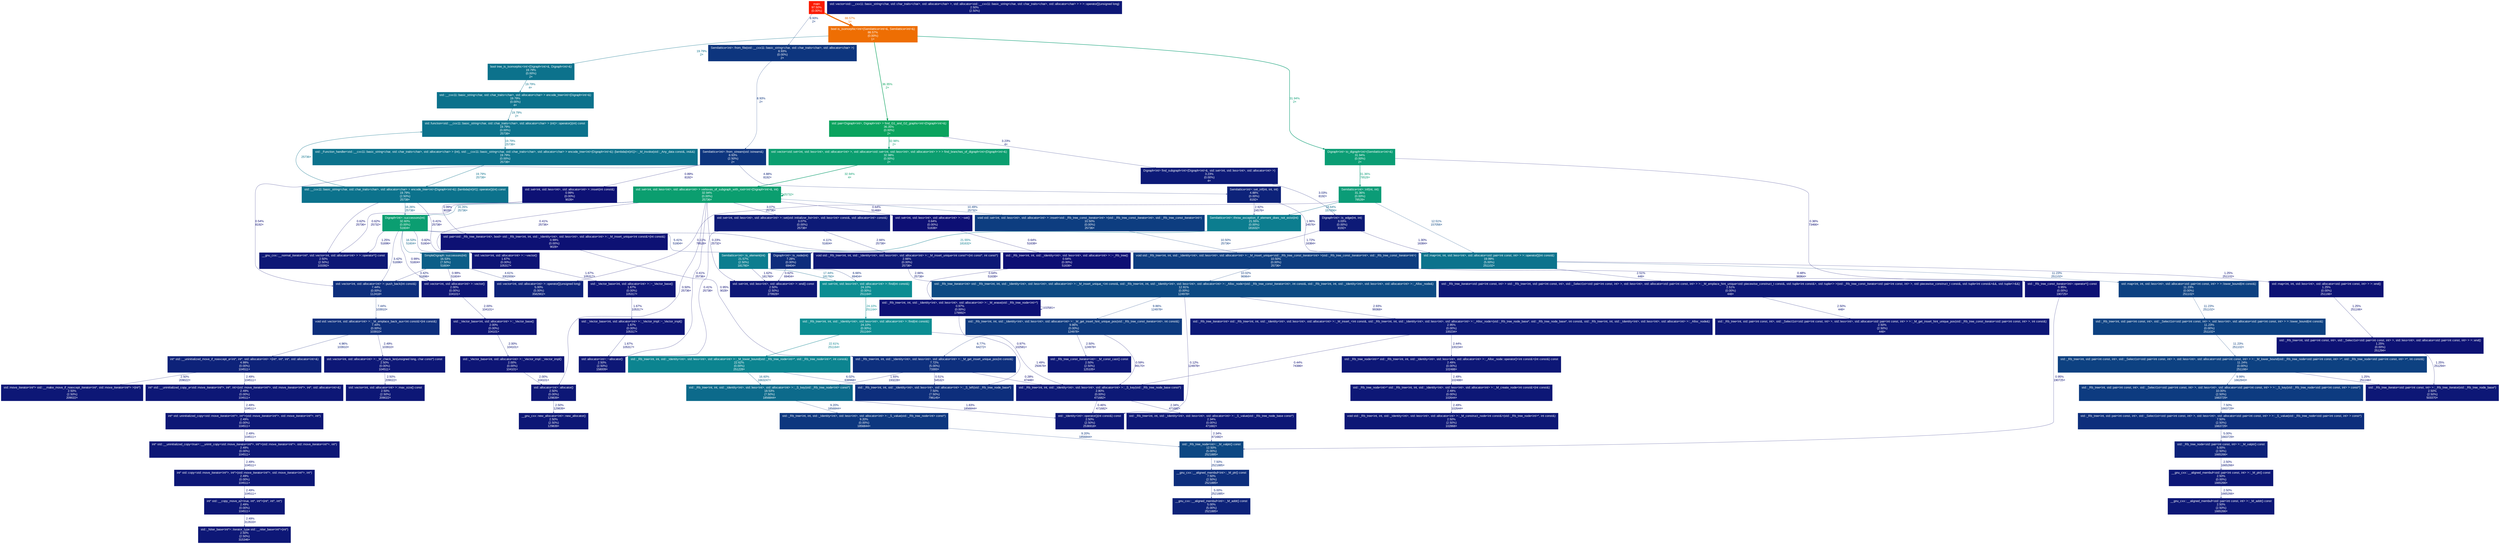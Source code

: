 digraph {
	graph [fontname=Arial, nodesep=0.125, ranksep=0.25];
	node [fontcolor=white, fontname=Arial, height=0, shape=box, style=filled, width=0];
	edge [fontname=Arial];
	1 [color="#fb1a01", fontcolor="#ffffff", fontsize="10.00", label="main\n97.50%\n(0.00%)"];
	1 -> 2 [arrowsize="0.94", color="#ee6e03", fontcolor="#ee6e03", fontsize="10.00", label="88.57%\n1×", labeldistance="3.54", penwidth="3.54"];
	1 -> 32 [arrowsize="0.35", color="#0d357e", fontcolor="#0d357e", fontsize="10.00", label="8.93%\n2×", labeldistance="0.50", penwidth="0.50"];
	2 [color="#ee6e03", fontcolor="#ffffff", fontsize="10.00", label="bool is_isomorphic<int>(Semilattice<int>&, Semilattice<int>&)\n88.57%\n(0.00%)\n1×"];
	2 -> 3 [arrowsize="0.60", color="#0ba35e", fontcolor="#0ba35e", fontsize="10.00", label="36.35%\n2×", labeldistance="1.45", penwidth="1.45"];
	2 -> 7 [arrowsize="0.57", color="#0b9d74", fontcolor="#0b9d74", fontsize="10.00", label="31.94%\n2×", labeldistance="1.28", penwidth="1.28"];
	2 -> 15 [arrowsize="0.44", color="#0c728c", fontcolor="#0c728c", fontsize="10.00", label="19.79%\n2×", labeldistance="0.79", penwidth="0.79"];
	3 [color="#0ba35e", fontcolor="#ffffff", fontsize="10.00", label="std::pair<Digraph<int>, Digraph<int> > find_G1_and_G2_graphs<int>(Digraph<int>&)\n36.35%\n(0.00%)\n2×"];
	3 -> 4 [arrowsize="0.57", color="#0b9e6f", fontcolor="#0b9e6f", fontsize="10.00", label="32.98%\n2×", labeldistance="1.32", penwidth="1.32"];
	3 -> 46 [arrowsize="0.35", color="#0d1a77", fontcolor="#0d1a77", fontsize="10.00", label="3.23%\n4×", labeldistance="0.50", penwidth="0.50"];
	4 [color="#0b9e6f", fontcolor="#ffffff", fontsize="10.00", label="std::vector<std::set<int, std::less<int>, std::allocator<int> >, std::allocator<std::set<int, std::less<int>, std::allocator<int> > > > find_branches_of_digraph<int>(Digraph<int>&)\n32.98%\n(0.00%)\n2×"];
	4 -> 5 [arrowsize="0.57", color="#0b9e6f", fontcolor="#0b9e6f", fontsize="10.00", label="32.94%\n4×", labeldistance="1.32", penwidth="1.32"];
	5 [color="#0b9e6f", fontcolor="#ffffff", fontsize="10.00", label="std::set<int, std::less<int>, std::allocator<int> > vertexes_of_subgraph_with_root<int>(Digraph<int>&, int)\n32.94%\n(0.00%)\n25736×"];
	5 -> 5 [arrowsize="0.57", color="#0b9e6f", fontcolor="#0b9e6f", fontsize="10.00", label="25732×", labeldistance="1.32", penwidth="1.32"];
	5 -> 6 [arrowsize="0.40", color="#0c5d88", fontcolor="#0c5d88", fontsize="10.00", label="16.26%\n25736×", labeldistance="0.65", penwidth="0.65"];
	5 -> 23 [arrowsize="0.35", color="#0d3d80", fontcolor="#0d3d80", fontsize="10.00", label="10.49%\n25732×", labeldistance="0.50", penwidth="0.50"];
	5 -> 45 [arrowsize="0.35", color="#0d1a77", fontcolor="#0d1a77", fontsize="10.00", label="3.07%\n25736×", labeldistance="0.50", penwidth="0.50"];
	5 -> 55 [arrowsize="0.35", color="#0d0e73", fontcolor="#0d0e73", fontsize="10.00", label="0.41%\n25736×", labeldistance="0.50", penwidth="0.50"];
	5 -> 57 [arrowsize="0.35", color="#0d0f74", fontcolor="#0d0f74", fontsize="10.00", label="0.62%\n25732×", labeldistance="0.50", penwidth="0.50"];
	5 -> 60 [arrowsize="0.35", color="#0d0e73", fontcolor="#0d0e73", fontsize="10.00", label="0.23%\n25732×", labeldistance="0.50", penwidth="0.50"];
	5 -> 64 [arrowsize="0.35", color="#0d0f73", fontcolor="#0d0f73", fontsize="10.00", label="0.50%\n25736×", labeldistance="0.50", penwidth="0.50"];
	5 -> 79 [arrowsize="0.35", color="#0d0e73", fontcolor="#0d0e73", fontsize="10.00", label="0.41%\n25736×", labeldistance="0.50", penwidth="0.50"];
	5 -> 89 [arrowsize="0.35", color="#0d0f74", fontcolor="#0d0f74", fontsize="10.00", label="0.64%\n51468×", labeldistance="0.50", penwidth="0.50"];
	6 [color="#0b9e71", fontcolor="#ffffff", fontsize="10.00", label="Digraph<int>::successors(int)\n32.60%\n(0.00%)\n51604×"];
	6 -> 19 [arrowsize="0.35", color="#0d1e78", fontcolor="#0d1e78", fontsize="10.00", label="4.11%\n51604×", labeldistance="0.50", penwidth="0.50"];
	6 -> 20 [arrowsize="0.41", color="#0c5e88", fontcolor="#0c5e88", fontsize="10.00", label="16.53%\n51604×", labeldistance="0.66", penwidth="0.66"];
	6 -> 37 [arrowsize="0.35", color="#0d1b77", fontcolor="#0d1b77", fontsize="10.00", label="3.42%\n51696×", labeldistance="0.50", penwidth="0.50"];
	6 -> 39 [arrowsize="0.35", color="#0d247a", fontcolor="#0d247a", fontsize="10.00", label="5.41%\n51604×", labeldistance="0.50", penwidth="0.50"];
	6 -> 57 [arrowsize="0.35", color="#0d1274", fontcolor="#0d1274", fontsize="10.00", label="1.25%\n51696×", labeldistance="0.50", penwidth="0.50"];
	6 -> 76 [arrowsize="0.35", color="#0d1174", fontcolor="#0d1174", fontsize="10.00", label="0.99%\n51604×", labeldistance="0.50", penwidth="0.50"];
	6 -> 79 [arrowsize="0.35", color="#0d1074", fontcolor="#0d1074", fontsize="10.00", label="0.82%\n51604×", labeldistance="0.50", penwidth="0.50"];
	7 [color="#0b9d74", fontcolor="#ffffff", fontsize="10.00", label="Digraph<int> to_digraph<int>(Semilattice<int>&)\n31.94%\n(0.00%)\n2×"];
	7 -> 8 [arrowsize="0.56", color="#0b9c77", fontcolor="#0b9c77", fontsize="10.00", label="31.36%\n78528×", labeldistance="1.25", penwidth="1.25"];
	7 -> 88 [arrowsize="0.35", color="#0d0e73", fontcolor="#0d0e73", fontsize="10.00", label="0.36%\n73466×", labeldistance="0.50", penwidth="0.50"];
	8 [color="#0b9c77", fontcolor="#ffffff", fontsize="10.00", label="Semilattice<int>::inf(int, int)\n31.36%\n(0.00%)\n78528×"];
	8 -> 13 [arrowsize="0.43", color="#0c6b8b", fontcolor="#0c6b8b", fontsize="10.00", label="18.64%\n157056×", labeldistance="0.75", penwidth="0.75"];
	8 -> 19 [arrowsize="0.35", color="#0d4883", fontcolor="#0d4883", fontsize="10.00", label="12.51%\n157056×", labeldistance="0.50", penwidth="0.50"];
	8 -> 44 [arrowsize="0.35", color="#0d0d73", fontcolor="#0d0d73", fontsize="10.00", label="0.11%\n78528×", labeldistance="0.50", penwidth="0.50"];
	9 [color="#0c8d92", fontcolor="#ffffff", fontsize="10.00", label="std::set<int, std::less<int>, std::allocator<int> >::find(int const&)\n24.10%\n(0.00%)\n251164×"];
	9 -> 10 [arrowsize="0.49", color="#0c8d92", fontcolor="#0c8d92", fontsize="10.00", label="24.10%\n251164×", labeldistance="0.96", penwidth="0.96"];
	10 [color="#0c8d92", fontcolor="#ffffff", fontsize="10.00", label="std::_Rb_tree<int, int, std::_Identity<int>, std::less<int>, std::allocator<int> >::find(int const&)\n24.10%\n(0.00%)\n251164×"];
	10 -> 11 [arrowsize="0.48", color="#0c8490", fontcolor="#0c8490", fontsize="10.00", label="22.61%\n251164×", labeldistance="0.90", penwidth="0.90"];
	10 -> 49 [arrowsize="0.35", color="#0d1375", fontcolor="#0d1375", fontsize="10.00", label="1.49%\n250678×", labeldistance="0.50", penwidth="0.50"];
	11 [color="#0c8490", fontcolor="#ffffff", fontsize="10.00", label="std::_Rb_tree<int, int, std::_Identity<int>, std::less<int>, std::allocator<int> >::_M_lower_bound(std::_Rb_tree_node<int>*, std::_Rb_tree_node<int>*, int const&)\n22.62%\n(0.00%)\n251228×"];
	11 -> 18 [arrowsize="0.41", color="#0c5f88", fontcolor="#0c5f88", fontsize="10.00", label="16.60%\n1663247×", labeldistance="0.66", penwidth="0.66"];
	11 -> 35 [arrowsize="0.35", color="#0d277a", fontcolor="#0d277a", fontsize="10.00", label="6.02%\n638968×", labeldistance="0.50", penwidth="0.50"];
	12 [color="#0c7d8f", fontcolor="#ffffff", fontsize="10.00", label="Semilattice<int>::is_element(int)\n21.57%\n(2.50%)\n181760×"];
	12 -> 9 [arrowsize="0.42", color="#0c6489", fontcolor="#0c6489", fontsize="10.00", label="17.44%\n181760×", labeldistance="0.70", penwidth="0.70"];
	12 -> 60 [arrowsize="0.35", color="#0d1475", fontcolor="#0d1475", fontsize="10.00", label="1.62%\n181760×", labeldistance="0.50", penwidth="0.50"];
	13 [color="#0c7d8f", fontcolor="#ffffff", fontsize="10.00", label="Semilattice<int>::throw_exception_if_element_does_not_exist(int)\n21.55%\n(0.00%)\n181632×"];
	13 -> 12 [arrowsize="0.46", color="#0c7d8f", fontcolor="#0c7d8f", fontsize="10.00", label="21.55%\n181632×", labeldistance="0.86", penwidth="0.86"];
	14 [color="#0c728c", fontcolor="#ffffff", fontsize="10.00", label="std::__cxx11::basic_string<char, std::char_traits<char>, std::allocator<char> > encode_tree<int>(Digraph<int>&)\n19.79%\n(0.00%)\n4×"];
	14 -> 368 [arrowsize="0.44", color="#0c728c", fontcolor="#0c728c", fontsize="10.00", label="19.79%\n2×", labeldistance="0.79", penwidth="0.79"];
	15 [color="#0c728c", fontcolor="#ffffff", fontsize="10.00", label="bool tree_is_isomorphic<int>(Digraph<int>&, Digraph<int>&)\n19.79%\n(0.00%)\n2×"];
	15 -> 14 [arrowsize="0.44", color="#0c728c", fontcolor="#0c728c", fontsize="10.00", label="19.79%\n4×", labeldistance="0.79", penwidth="0.79"];
	17 [color="#0c728c", fontcolor="#ffffff", fontsize="10.00", label="std::__cxx11::basic_string<char, std::char_traits<char>, std::allocator<char> > encode_tree<int>(Digraph<int>&)::{lambda(int)#1}::operator()(int) const\n19.79%\n(2.50%)\n25738×"];
	17 -> 6 [arrowsize="0.40", color="#0c5d88", fontcolor="#0c5d88", fontsize="10.00", label="16.26%\n25738×", labeldistance="0.65", penwidth="0.65"];
	17 -> 57 [arrowsize="0.35", color="#0d0f74", fontcolor="#0d0f74", fontsize="10.00", label="0.62%\n25736×", labeldistance="0.50", penwidth="0.50"];
	17 -> 79 [arrowsize="0.35", color="#0d0e73", fontcolor="#0d0e73", fontsize="10.00", label="0.41%\n25738×", labeldistance="0.50", penwidth="0.50"];
	17 -> 368 [arrowsize="0.44", color="#0c728c", fontcolor="#0c728c", fontsize="10.00", label="25736×", labeldistance="0.79", penwidth="0.79"];
	18 [color="#0c6a8b", fontcolor="#ffffff", fontsize="10.00", label="std::_Rb_tree<int, int, std::_Identity<int>, std::less<int>, std::allocator<int> >::_S_key(std::_Rb_tree_node<int> const*)\n18.53%\n(7.50%)\n1856844×"];
	18 -> 29 [arrowsize="0.35", color="#0d377f", fontcolor="#0d377f", fontsize="10.00", label="9.20%\n1856844×", labeldistance="0.50", penwidth="0.50"];
	18 -> 51 [arrowsize="0.35", color="#0d1475", fontcolor="#0d1475", fontsize="10.00", label="1.83%\n1856844×", labeldistance="0.50", penwidth="0.50"];
	19 [color="#0c738d", fontcolor="#ffffff", fontsize="10.00", label="std::map<int, int, std::less<int>, std::allocator<std::pair<int const, int> > >::operator[](int const&)\n19.99%\n(5.00%)\n251102×"];
	19 -> 26 [arrowsize="0.35", color="#0d4181", fontcolor="#0d4181", fontsize="10.00", label="11.23%\n251102×", labeldistance="0.50", penwidth="0.50"];
	19 -> 80 [arrowsize="0.35", color="#0d1776", fontcolor="#0d1776", fontsize="10.00", label="2.51%\n448×", labeldistance="0.50", penwidth="0.50"];
	19 -> 84 [arrowsize="0.35", color="#0d1274", fontcolor="#0d1274", fontsize="10.00", label="1.25%\n251102×", labeldistance="0.50", penwidth="0.50"];
	20 [color="#0c5e88", fontcolor="#ffffff", fontsize="10.00", label="SimpleDigraph::successors(int)\n16.53%\n(7.50%)\n51604×"];
	20 -> 37 [arrowsize="0.35", color="#0d1b77", fontcolor="#0d1b77", fontsize="10.00", label="3.42%\n51696×", labeldistance="0.50", penwidth="0.50"];
	20 -> 44 [arrowsize="0.35", color="#0d2179", fontcolor="#0d2179", fontsize="10.00", label="4.61%\n3302656×", labeldistance="0.50", penwidth="0.50"];
	20 -> 76 [arrowsize="0.35", color="#0d1174", fontcolor="#0d1174", fontsize="10.00", label="0.99%\n51604×", labeldistance="0.50", penwidth="0.50"];
	21 [color="#0d4a83", fontcolor="#ffffff", fontsize="10.00", label="std::_Rb_tree_iterator<int> std::_Rb_tree<int, int, std::_Identity<int>, std::less<int>, std::allocator<int> >::_M_insert_unique_<int const&, std::_Rb_tree<int, int, std::_Identity<int>, std::less<int>, std::allocator<int> >::_Alloc_node>(std::_Rb_tree_const_iterator<int>, int const&, std::_Rb_tree<int, int, std::_Identity<int>, std::less<int>, std::allocator<int> >::_Alloc_node&)\n12.91%\n(0.00%)\n124978×"];
	21 -> 28 [arrowsize="0.35", color="#0d3a7f", fontcolor="#0d3a7f", fontsize="10.00", label="9.86%\n124978×", labeldistance="0.50", penwidth="0.50"];
	21 -> 47 [arrowsize="0.35", color="#0d1976", fontcolor="#0d1976", fontsize="10.00", label="2.93%\n99368×", labeldistance="0.50", penwidth="0.50"];
	21 -> 51 [arrowsize="0.35", color="#0d0d73", fontcolor="#0d0d73", fontsize="10.00", label="0.12%\n124978×", labeldistance="0.50", penwidth="0.50"];
	22 [color="#0d4883", fontcolor="#ffffff", fontsize="10.00", label="std::_Rb_tree_node<int>::_M_valptr() const\n12.50%\n(5.00%)\n2521885×"];
	22 -> 34 [arrowsize="0.35", color="#0d2e7c", fontcolor="#0d2e7c", fontsize="10.00", label="7.50%\n2521885×", labeldistance="0.50", penwidth="0.50"];
	23 [color="#0d3d80", fontcolor="#ffffff", fontsize="10.00", label="void std::set<int, std::less<int>, std::allocator<int> >::insert<std::_Rb_tree_const_iterator<int> >(std::_Rb_tree_const_iterator<int>, std::_Rb_tree_const_iterator<int>)\n10.50%\n(0.00%)\n25736×"];
	23 -> 24 [arrowsize="0.35", color="#0d3d80", fontcolor="#0d3d80", fontsize="10.00", label="10.50%\n25736×", labeldistance="0.50", penwidth="0.50"];
	24 [color="#0d3d80", fontcolor="#ffffff", fontsize="10.00", label="void std::_Rb_tree<int, int, std::_Identity<int>, std::less<int>, std::allocator<int> >::_M_insert_unique<std::_Rb_tree_const_iterator<int> >(std::_Rb_tree_const_iterator<int>, std::_Rb_tree_const_iterator<int>)\n10.50%\n(0.00%)\n25736×"];
	24 -> 21 [arrowsize="0.35", color="#0d3b80", fontcolor="#0d3b80", fontsize="10.00", label="10.02%\n96964×", labeldistance="0.50", penwidth="0.50"];
	24 -> 88 [arrowsize="0.35", color="#0d0f73", fontcolor="#0d0f73", fontsize="10.00", label="0.48%\n96964×", labeldistance="0.50", penwidth="0.50"];
	25 [color="#0d4181", fontcolor="#ffffff", fontsize="10.00", label="std::_Rb_tree<int, std::pair<int const, int>, std::_Select1st<std::pair<int const, int> >, std::less<int>, std::allocator<std::pair<int const, int> > >::_M_lower_bound(std::_Rb_tree_node<std::pair<int const, int> >*, std::_Rb_tree_node<std::pair<int const, int> >*, int const&)\n11.24%\n(0.00%)\n251166×"];
	25 -> 30 [arrowsize="0.35", color="#0d3b80", fontcolor="#0d3b80", fontsize="10.00", label="9.99%\n1662843×", labeldistance="0.50", penwidth="0.50"];
	25 -> 54 [arrowsize="0.35", color="#0d1274", fontcolor="#0d1274", fontsize="10.00", label="1.25%\n251166×", labeldistance="0.50", penwidth="0.50"];
	26 [color="#0d4181", fontcolor="#ffffff", fontsize="10.00", label="std::map<int, int, std::less<int>, std::allocator<std::pair<int const, int> > >::lower_bound(int const&)\n11.23%\n(0.00%)\n251102×"];
	26 -> 27 [arrowsize="0.35", color="#0d4181", fontcolor="#0d4181", fontsize="10.00", label="11.23%\n251102×", labeldistance="0.50", penwidth="0.50"];
	27 [color="#0d4181", fontcolor="#ffffff", fontsize="10.00", label="std::_Rb_tree<int, std::pair<int const, int>, std::_Select1st<std::pair<int const, int> >, std::less<int>, std::allocator<std::pair<int const, int> > >::lower_bound(int const&)\n11.23%\n(0.00%)\n251102×"];
	27 -> 25 [arrowsize="0.35", color="#0d4181", fontcolor="#0d4181", fontsize="10.00", label="11.23%\n251102×", labeldistance="0.50", penwidth="0.50"];
	28 [color="#0d3a7f", fontcolor="#ffffff", fontsize="10.00", label="std::_Rb_tree<int, int, std::_Identity<int>, std::less<int>, std::allocator<int> >::_M_get_insert_hint_unique_pos(std::_Rb_tree_const_iterator<int>, int const&)\n9.86%\n(0.00%)\n124978×"];
	28 -> 33 [arrowsize="0.35", color="#0d2b7b", fontcolor="#0d2b7b", fontsize="10.00", label="6.77%\n64272×", labeldistance="0.50", penwidth="0.50"];
	28 -> 49 [arrowsize="0.35", color="#0d0f74", fontcolor="#0d0f74", fontsize="10.00", label="0.59%\n99170×", labeldistance="0.50", penwidth="0.50"];
	28 -> 56 [arrowsize="0.35", color="#0d1776", fontcolor="#0d1776", fontsize="10.00", label="2.50%\n124978×", labeldistance="0.50", penwidth="0.50"];
	29 [color="#0d377f", fontcolor="#ffffff", fontsize="10.00", label="std::_Rb_tree<int, int, std::_Identity<int>, std::less<int>, std::allocator<int> >::_S_value(std::_Rb_tree_node<int> const*)\n9.20%\n(0.00%)\n1856844×"];
	29 -> 22 [arrowsize="0.35", color="#0d377f", fontcolor="#0d377f", fontsize="10.00", label="9.20%\n1856844×", labeldistance="0.50", penwidth="0.50"];
	30 [color="#0d3b80", fontcolor="#ffffff", fontsize="10.00", label="std::_Rb_tree<int, std::pair<int const, int>, std::_Select1st<std::pair<int const, int> >, std::less<int>, std::allocator<std::pair<int const, int> > >::_S_key(std::_Rb_tree_node<std::pair<int const, int> > const*)\n10.00%\n(2.50%)\n1663729×"];
	30 -> 36 [arrowsize="0.35", color="#0d2e7c", fontcolor="#0d2e7c", fontsize="10.00", label="7.50%\n1663729×", labeldistance="0.50", penwidth="0.50"];
	31 [color="#0d357e", fontcolor="#ffffff", fontsize="10.00", label="Semilattice<int>::from_stream(std::istream&)\n8.93%\n(2.50%)\n2×"];
	31 -> 37 [arrowsize="0.35", color="#0d0f73", fontcolor="#0d0f73", fontsize="10.00", label="0.54%\n8192×", labeldistance="0.50", penwidth="0.50"];
	31 -> 43 [arrowsize="0.35", color="#0d2279", fontcolor="#0d2279", fontsize="10.00", label="4.88%\n8192×", labeldistance="0.50", penwidth="0.50"];
	31 -> 85 [arrowsize="0.35", color="#0d1074", fontcolor="#0d1074", fontsize="10.00", label="0.89%\n8192×", labeldistance="0.50", penwidth="0.50"];
	32 [color="#0d357e", fontcolor="#ffffff", fontsize="10.00", label="Semilattice<int>::from_file(std::__cxx11::basic_string<char, std::char_traits<char>, std::allocator<char> >)\n8.93%\n(0.00%)\n2×"];
	32 -> 31 [arrowsize="0.35", color="#0d357e", fontcolor="#0d357e", fontsize="10.00", label="8.93%\n2×", labeldistance="0.50", penwidth="0.50"];
	33 [color="#0d2f7d", fontcolor="#ffffff", fontsize="10.00", label="std::_Rb_tree<int, int, std::_Identity<int>, std::less<int>, std::allocator<int> >::_M_get_insert_unique_pos(int const&)\n7.72%\n(5.00%)\n73300×"];
	33 -> 18 [arrowsize="0.35", color="#0d1575", fontcolor="#0d1575", fontsize="10.00", label="1.93%\n193228×", labeldistance="0.50", penwidth="0.50"];
	33 -> 35 [arrowsize="0.35", color="#0d0f73", fontcolor="#0d0f73", fontsize="10.00", label="0.51%\n54532×", labeldistance="0.50", penwidth="0.50"];
	33 -> 49 [arrowsize="0.35", color="#0d0e73", fontcolor="#0d0e73", fontsize="10.00", label="0.28%\n47448×", labeldistance="0.50", penwidth="0.50"];
	34 [color="#0d2e7c", fontcolor="#ffffff", fontsize="10.00", label="__gnu_cxx::__aligned_membuf<int>::_M_ptr() const\n7.50%\n(2.50%)\n2521885×"];
	34 -> 40 [arrowsize="0.35", color="#0d2279", fontcolor="#0d2279", fontsize="10.00", label="5.00%\n2521885×", labeldistance="0.50", penwidth="0.50"];
	35 [color="#0d2e7c", fontcolor="#ffffff", fontsize="10.00", label="std::_Rb_tree<int, int, std::_Identity<int>, std::less<int>, std::allocator<int> >::_S_left(std::_Rb_tree_node_base*)\n7.50%\n(7.50%)\n796145×"];
	36 [color="#0d2e7c", fontcolor="#ffffff", fontsize="10.00", label="std::_Rb_tree<int, std::pair<int const, int>, std::_Select1st<std::pair<int const, int> >, std::less<int>, std::allocator<std::pair<int const, int> > >::_S_value(std::_Rb_tree_node<std::pair<int const, int> > const*)\n7.50%\n(2.50%)\n1663729×"];
	36 -> 41 [arrowsize="0.35", color="#0d2279", fontcolor="#0d2279", fontsize="10.00", label="5.00%\n1663729×", labeldistance="0.50", penwidth="0.50"];
	37 [color="#0d2e7c", fontcolor="#ffffff", fontsize="10.00", label="std::vector<int, std::allocator<int> >::push_back(int const&)\n7.44%\n(0.00%)\n112418×"];
	37 -> 38 [arrowsize="0.35", color="#0d2e7c", fontcolor="#0d2e7c", fontsize="10.00", label="7.44%\n103910×", labeldistance="0.50", penwidth="0.50"];
	38 [color="#0d2e7c", fontcolor="#ffffff", fontsize="10.00", label="void std::vector<int, std::allocator<int> >::_M_emplace_back_aux<int const&>(int const&)\n7.44%\n(0.00%)\n103910×"];
	38 -> 42 [arrowsize="0.35", color="#0d2279", fontcolor="#0d2279", fontsize="10.00", label="4.96%\n103910×", labeldistance="0.50", penwidth="0.50"];
	38 -> 65 [arrowsize="0.35", color="#0d1776", fontcolor="#0d1776", fontsize="10.00", label="2.49%\n103910×", labeldistance="0.50", penwidth="0.50"];
	39 [color="#0d2d7c", fontcolor="#ffffff", fontsize="10.00", label="Digraph<int>::is_node(int)\n7.28%\n(0.00%)\n69404×"];
	39 -> 9 [arrowsize="0.35", color="#0d2a7b", fontcolor="#0d2a7b", fontsize="10.00", label="6.66%\n69404×", labeldistance="0.50", penwidth="0.50"];
	39 -> 60 [arrowsize="0.35", color="#0d0f74", fontcolor="#0d0f74", fontsize="10.00", label="0.62%\n69404×", labeldistance="0.50", penwidth="0.50"];
	40 [color="#0d2279", fontcolor="#ffffff", fontsize="10.00", label="__gnu_cxx::__aligned_membuf<int>::_M_addr() const\n5.00%\n(5.00%)\n2521885×"];
	41 [color="#0d2279", fontcolor="#ffffff", fontsize="10.00", label="std::_Rb_tree_node<std::pair<int const, int> >::_M_valptr() const\n5.00%\n(2.50%)\n1665266×"];
	41 -> 52 [arrowsize="0.35", color="#0d1776", fontcolor="#0d1776", fontsize="10.00", label="2.50%\n1665266×", labeldistance="0.50", penwidth="0.50"];
	42 [color="#0d2279", fontcolor="#ffffff", fontsize="10.00", label="int* std::__uninitialized_move_if_noexcept_a<int*, int*, std::allocator<int> >(int*, int*, int*, std::allocator<int>&)\n4.99%\n(0.00%)\n104511×"];
	42 -> 62 [arrowsize="0.35", color="#0d1776", fontcolor="#0d1776", fontsize="10.00", label="2.50%\n209022×", labeldistance="0.50", penwidth="0.50"];
	42 -> 71 [arrowsize="0.35", color="#0d1776", fontcolor="#0d1776", fontsize="10.00", label="2.49%\n104511×", labeldistance="0.50", penwidth="0.50"];
	43 [color="#0d2279", fontcolor="#ffffff", fontsize="10.00", label="Semilattice<int>::set_inf(int, int, int)\n4.88%\n(0.00%)\n8192×"];
	43 -> 13 [arrowsize="0.35", color="#0d1976", fontcolor="#0d1976", fontsize="10.00", label="2.92%\n24576×", labeldistance="0.50", penwidth="0.50"];
	43 -> 19 [arrowsize="0.35", color="#0d1575", fontcolor="#0d1575", fontsize="10.00", label="1.96%\n24576×", labeldistance="0.50", penwidth="0.50"];
	44 [color="#0d2279", fontcolor="#ffffff", fontsize="10.00", label="std::vector<int, std::allocator<int> >::operator[](unsigned long)\n5.00%\n(5.00%)\n3582902×"];
	45 [color="#0d1a77", fontcolor="#ffffff", fontsize="10.00", label="std::set<int, std::less<int>, std::allocator<int> >::set(std::initializer_list<int>, std::less<int> const&, std::allocator<int> const&)\n3.07%\n(0.00%)\n25738×"];
	45 -> 50 [arrowsize="0.35", color="#0d1876", fontcolor="#0d1876", fontsize="10.00", label="2.66%\n25738×", labeldistance="0.50", penwidth="0.50"];
	45 -> 55 [arrowsize="0.35", color="#0d0e73", fontcolor="#0d0e73", fontsize="10.00", label="0.41%\n25738×", labeldistance="0.50", penwidth="0.50"];
	46 [color="#0d1a77", fontcolor="#ffffff", fontsize="10.00", label="Digraph<int> find_subgraph<int>(Digraph<int>&, std::set<int, std::less<int>, std::allocator<int> >)\n3.23%\n(0.00%)\n4×"];
	46 -> 48 [arrowsize="0.35", color="#0d1a77", fontcolor="#0d1a77", fontsize="10.00", label="3.03%\n8192×", labeldistance="0.50", penwidth="0.50"];
	47 [color="#0d1977", fontcolor="#ffffff", fontsize="10.00", label="std::_Rb_tree_iterator<int> std::_Rb_tree<int, int, std::_Identity<int>, std::less<int>, std::allocator<int> >::_M_insert_<int const&, std::_Rb_tree<int, int, std::_Identity<int>, std::less<int>, std::allocator<int> >::_Alloc_node>(std::_Rb_tree_node_base*, std::_Rb_tree_node_base*, int const&, std::_Rb_tree<int, int, std::_Identity<int>, std::less<int>, std::allocator<int> >::_Alloc_node&)\n2.95%\n(0.00%)\n100234×"];
	47 -> 49 [arrowsize="0.35", color="#0d0f73", fontcolor="#0d0f73", fontsize="10.00", label="0.44%\n74386×", labeldistance="0.50", penwidth="0.50"];
	47 -> 67 [arrowsize="0.35", color="#0d1776", fontcolor="#0d1776", fontsize="10.00", label="2.44%\n100234×", labeldistance="0.50", penwidth="0.50"];
	48 [color="#0d1a77", fontcolor="#ffffff", fontsize="10.00", label="Digraph<int>::is_edge(int, int)\n3.03%\n(0.00%)\n8192×"];
	48 -> 19 [arrowsize="0.35", color="#0d1274", fontcolor="#0d1274", fontsize="10.00", label="1.30%\n16384×", labeldistance="0.50", penwidth="0.50"];
	48 -> 39 [arrowsize="0.35", color="#0d1475", fontcolor="#0d1475", fontsize="10.00", label="1.72%\n16384×", labeldistance="0.50", penwidth="0.50"];
	49 [color="#0d1976", fontcolor="#ffffff", fontsize="10.00", label="std::_Rb_tree<int, int, std::_Identity<int>, std::less<int>, std::allocator<int> >::_S_key(std::_Rb_tree_node_base const*)\n2.80%\n(0.00%)\n471682×"];
	49 -> 51 [arrowsize="0.35", color="#0d0f73", fontcolor="#0d0f73", fontsize="10.00", label="0.46%\n471682×", labeldistance="0.50", penwidth="0.50"];
	49 -> 73 [arrowsize="0.35", color="#0d1776", fontcolor="#0d1776", fontsize="10.00", label="2.34%\n471682×", labeldistance="0.50", penwidth="0.50"];
	50 [color="#0d1876", fontcolor="#ffffff", fontsize="10.00", label="void std::_Rb_tree<int, int, std::_Identity<int>, std::less<int>, std::allocator<int> >::_M_insert_unique<int const*>(int const*, int const*)\n2.66%\n(0.00%)\n25738×"];
	50 -> 21 [arrowsize="0.35", color="#0d1876", fontcolor="#0d1876", fontsize="10.00", label="2.66%\n25738×", labeldistance="0.50", penwidth="0.50"];
	51 [color="#0d1776", fontcolor="#ffffff", fontsize="10.00", label="std::_Identity<int>::operator()(int const&) const\n2.50%\n(2.50%)\n2536918×"];
	52 [color="#0d1776", fontcolor="#ffffff", fontsize="10.00", label="__gnu_cxx::__aligned_membuf<std::pair<int const, int> >::_M_ptr() const\n2.50%\n(0.00%)\n1665266×"];
	52 -> 53 [arrowsize="0.35", color="#0d1776", fontcolor="#0d1776", fontsize="10.00", label="2.50%\n1665266×", labeldistance="0.50", penwidth="0.50"];
	53 [color="#0d1776", fontcolor="#ffffff", fontsize="10.00", label="__gnu_cxx::__aligned_membuf<std::pair<int const, int> >::_M_addr() const\n2.50%\n(2.50%)\n1665266×"];
	54 [color="#0d1776", fontcolor="#ffffff", fontsize="10.00", label="std::_Rb_tree_iterator<std::pair<int const, int> >::_Rb_tree_iterator(std::_Rb_tree_node_base*)\n2.50%\n(2.50%)\n503370×"];
	55 [color="#0d1776", fontcolor="#ffffff", fontsize="10.00", label="std::allocator<int>::~allocator()\n2.50%\n(2.50%)\n158009×"];
	56 [color="#0d1776", fontcolor="#ffffff", fontsize="10.00", label="std::_Rb_tree_const_iterator<int>::_M_const_cast() const\n2.50%\n(2.50%)\n125105×"];
	57 [color="#0d1776", fontcolor="#ffffff", fontsize="10.00", label="__gnu_cxx::__normal_iterator<int*, std::vector<int, std::allocator<int> > >::operator*() const\n2.50%\n(2.50%)\n103392×"];
	58 [color="#0d1776", fontcolor="#ffffff", fontsize="10.00", label="void std::_Rb_tree<int, int, std::_Identity<int>, std::less<int>, std::allocator<int> >::_M_construct_node<int const&>(std::_Rb_tree_node<int>*, int const&)\n2.50%\n(2.50%)\n102868×"];
	59 [color="#0d1776", fontcolor="#ffffff", fontsize="10.00", label="std::_Niter_base<int*>::iterator_type std::__niter_base<int*>(int*)\n2.50%\n(2.50%)\n315346×"];
	60 [color="#0d1776", fontcolor="#ffffff", fontsize="10.00", label="std::set<int, std::less<int>, std::allocator<int> >::end() const\n2.50%\n(2.50%)\n279928×"];
	61 [color="#0d1776", fontcolor="#ffffff", fontsize="10.00", label="std::vector<int, std::allocator<int> >::max_size() const\n2.50%\n(2.50%)\n209022×"];
	62 [color="#0d1776", fontcolor="#ffffff", fontsize="10.00", label="std::move_iterator<int*> std::__make_move_if_noexcept_iterator<int*, std::move_iterator<int*> >(int*)\n2.50%\n(2.50%)\n209022×"];
	63 [color="#0d1776", fontcolor="#ffffff", fontsize="10.00", label="__gnu_cxx::new_allocator<int>::new_allocator()\n2.50%\n(2.50%)\n129839×"];
	64 [color="#0d1776", fontcolor="#ffffff", fontsize="10.00", label="std::allocator<int>::allocator()\n2.50%\n(0.00%)\n129839×"];
	64 -> 63 [arrowsize="0.35", color="#0d1776", fontcolor="#0d1776", fontsize="10.00", label="2.50%\n129839×", labeldistance="0.50", penwidth="0.50"];
	65 [color="#0d1776", fontcolor="#ffffff", fontsize="10.00", label="std::vector<int, std::allocator<int> >::_M_check_len(unsigned long, char const*) const\n2.50%\n(0.00%)\n104511×"];
	65 -> 61 [arrowsize="0.35", color="#0d1776", fontcolor="#0d1776", fontsize="10.00", label="2.50%\n209022×", labeldistance="0.50", penwidth="0.50"];
	66 [color="#0d1776", fontcolor="#ffffff", fontsize="10.00", label="std::_Rb_tree_node<int>* std::_Rb_tree<int, int, std::_Identity<int>, std::less<int>, std::allocator<int> >::_M_create_node<int const&>(int const&)\n2.49%\n(0.00%)\n102644×"];
	66 -> 58 [arrowsize="0.35", color="#0d1776", fontcolor="#0d1776", fontsize="10.00", label="2.49%\n102644×", labeldistance="0.50", penwidth="0.50"];
	67 [color="#0d1776", fontcolor="#ffffff", fontsize="10.00", label="std::_Rb_tree_node<int>* std::_Rb_tree<int, int, std::_Identity<int>, std::less<int>, std::allocator<int> >::_Alloc_node::operator()<int const&>(int const&) const\n2.49%\n(0.00%)\n102488×"];
	67 -> 66 [arrowsize="0.35", color="#0d1776", fontcolor="#0d1776", fontsize="10.00", label="2.49%\n102488×", labeldistance="0.50", penwidth="0.50"];
	68 [color="#0d1776", fontcolor="#ffffff", fontsize="10.00", label="int* std::__uninitialized_copy<true>::__uninit_copy<std::move_iterator<int*>, int*>(std::move_iterator<int*>, std::move_iterator<int*>, int*)\n2.49%\n(0.00%)\n104511×"];
	68 -> 72 [arrowsize="0.35", color="#0d1776", fontcolor="#0d1776", fontsize="10.00", label="2.49%\n104511×", labeldistance="0.50", penwidth="0.50"];
	69 [color="#0d1776", fontcolor="#ffffff", fontsize="10.00", label="int* std::__copy_move_a2<true, int*, int*>(int*, int*, int*)\n2.49%\n(0.00%)\n104511×"];
	69 -> 59 [arrowsize="0.35", color="#0d1776", fontcolor="#0d1776", fontsize="10.00", label="2.49%\n313533×", labeldistance="0.50", penwidth="0.50"];
	70 [color="#0d1776", fontcolor="#ffffff", fontsize="10.00", label="int* std::uninitialized_copy<std::move_iterator<int*>, int*>(std::move_iterator<int*>, std::move_iterator<int*>, int*)\n2.49%\n(0.00%)\n104511×"];
	70 -> 68 [arrowsize="0.35", color="#0d1776", fontcolor="#0d1776", fontsize="10.00", label="2.49%\n104511×", labeldistance="0.50", penwidth="0.50"];
	71 [color="#0d1776", fontcolor="#ffffff", fontsize="10.00", label="int* std::__uninitialized_copy_a<std::move_iterator<int*>, int*, int>(std::move_iterator<int*>, std::move_iterator<int*>, int*, std::allocator<int>&)\n2.49%\n(0.00%)\n104511×"];
	71 -> 70 [arrowsize="0.35", color="#0d1776", fontcolor="#0d1776", fontsize="10.00", label="2.49%\n104511×", labeldistance="0.50", penwidth="0.50"];
	72 [color="#0d1776", fontcolor="#ffffff", fontsize="10.00", label="int* std::copy<std::move_iterator<int*>, int*>(std::move_iterator<int*>, std::move_iterator<int*>, int*)\n2.49%\n(0.00%)\n104511×"];
	72 -> 69 [arrowsize="0.35", color="#0d1776", fontcolor="#0d1776", fontsize="10.00", label="2.49%\n104511×", labeldistance="0.50", penwidth="0.50"];
	73 [color="#0d1776", fontcolor="#ffffff", fontsize="10.00", label="std::_Rb_tree<int, int, std::_Identity<int>, std::less<int>, std::allocator<int> >::_S_value(std::_Rb_tree_node_base const*)\n2.34%\n(0.00%)\n471682×"];
	73 -> 22 [arrowsize="0.35", color="#0d1776", fontcolor="#0d1776", fontsize="10.00", label="2.34%\n471682×", labeldistance="0.50", penwidth="0.50"];
	74 [color="#0d1575", fontcolor="#ffffff", fontsize="10.00", label="std::_Vector_base<int, std::allocator<int> >::_Vector_impl::_Vector_impl()\n2.00%\n(0.00%)\n104101×"];
	74 -> 64 [arrowsize="0.35", color="#0d1575", fontcolor="#0d1575", fontsize="10.00", label="2.00%\n104101×", labeldistance="0.50", penwidth="0.50"];
	75 [color="#0d1575", fontcolor="#ffffff", fontsize="10.00", label="std::_Vector_base<int, std::allocator<int> >::_Vector_base()\n2.00%\n(0.00%)\n104101×"];
	75 -> 74 [arrowsize="0.35", color="#0d1575", fontcolor="#0d1575", fontsize="10.00", label="2.00%\n104101×", labeldistance="0.50", penwidth="0.50"];
	76 [color="#0d1575", fontcolor="#ffffff", fontsize="10.00", label="std::vector<int, std::allocator<int> >::vector()\n2.00%\n(0.00%)\n104101×"];
	76 -> 75 [arrowsize="0.35", color="#0d1575", fontcolor="#0d1575", fontsize="10.00", label="2.00%\n104101×", labeldistance="0.50", penwidth="0.50"];
	77 [color="#0d1475", fontcolor="#ffffff", fontsize="10.00", label="std::_Vector_base<int, std::allocator<int> >::_Vector_impl::~_Vector_impl()\n1.67%\n(0.00%)\n105317×"];
	77 -> 55 [arrowsize="0.35", color="#0d1475", fontcolor="#0d1475", fontsize="10.00", label="1.67%\n105317×", labeldistance="0.50", penwidth="0.50"];
	78 [color="#0d1475", fontcolor="#ffffff", fontsize="10.00", label="std::_Vector_base<int, std::allocator<int> >::~_Vector_base()\n1.67%\n(0.00%)\n105317×"];
	78 -> 77 [arrowsize="0.35", color="#0d1475", fontcolor="#0d1475", fontsize="10.00", label="1.67%\n105317×", labeldistance="0.50", penwidth="0.50"];
	79 [color="#0d1475", fontcolor="#ffffff", fontsize="10.00", label="std::vector<int, std::allocator<int> >::~vector()\n1.67%\n(0.00%)\n105317×"];
	79 -> 78 [arrowsize="0.35", color="#0d1475", fontcolor="#0d1475", fontsize="10.00", label="1.67%\n105317×", labeldistance="0.50", penwidth="0.50"];
	80 [color="#0d1776", fontcolor="#ffffff", fontsize="10.00", label="std::_Rb_tree_iterator<std::pair<int const, int> > std::_Rb_tree<int, std::pair<int const, int>, std::_Select1st<std::pair<int const, int> >, std::less<int>, std::allocator<std::pair<int const, int> > >::_M_emplace_hint_unique<std::piecewise_construct_t const&, std::tuple<int const&>, std::tuple<> >(std::_Rb_tree_const_iterator<std::pair<int const, int> >, std::piecewise_construct_t const&, std::tuple<int const&>&&, std::tuple<>&&)\n2.51%\n(0.00%)\n448×"];
	80 -> 81 [arrowsize="0.35", color="#0d1776", fontcolor="#0d1776", fontsize="10.00", label="2.50%\n448×", labeldistance="0.50", penwidth="0.50"];
	81 [color="#0d1776", fontcolor="#ffffff", fontsize="10.00", label="std::_Rb_tree<int, std::pair<int const, int>, std::_Select1st<std::pair<int const, int> >, std::less<int>, std::allocator<std::pair<int const, int> > >::_M_get_insert_hint_unique_pos(std::_Rb_tree_const_iterator<std::pair<int const, int> >, int const&)\n2.50%\n(2.50%)\n448×"];
	82 [color="#0d1776", fontcolor="#ffffff", fontsize="10.00", label="std::vector<std::__cxx11::basic_string<char, std::char_traits<char>, std::allocator<char> >, std::allocator<std::__cxx11::basic_string<char, std::char_traits<char>, std::allocator<char> > > >::operator[](unsigned long)\n2.50%\n(2.50%)"];
	83 [color="#0d1274", fontcolor="#ffffff", fontsize="10.00", label="std::_Rb_tree<int, std::pair<int const, int>, std::_Select1st<std::pair<int const, int> >, std::less<int>, std::allocator<std::pair<int const, int> > >::end()\n1.25%\n(0.00%)\n251294×"];
	83 -> 54 [arrowsize="0.35", color="#0d1274", fontcolor="#0d1274", fontsize="10.00", label="1.25%\n251294×", labeldistance="0.50", penwidth="0.50"];
	84 [color="#0d1274", fontcolor="#ffffff", fontsize="10.00", label="std::map<int, int, std::less<int>, std::allocator<std::pair<int const, int> > >::end()\n1.25%\n(0.00%)\n251166×"];
	84 -> 83 [arrowsize="0.35", color="#0d1274", fontcolor="#0d1274", fontsize="10.00", label="1.25%\n251166×", labeldistance="0.50", penwidth="0.50"];
	85 [color="#0d1174", fontcolor="#ffffff", fontsize="10.00", label="std::set<int, std::less<int>, std::allocator<int> >::insert(int const&)\n0.99%\n(0.00%)\n9028×"];
	85 -> 86 [arrowsize="0.35", color="#0d1174", fontcolor="#0d1174", fontsize="10.00", label="0.99%\n9028×", labeldistance="0.50", penwidth="0.50"];
	86 [color="#0d1174", fontcolor="#ffffff", fontsize="10.00", label="std::pair<std::_Rb_tree_iterator<int>, bool> std::_Rb_tree<int, int, std::_Identity<int>, std::less<int>, std::allocator<int> >::_M_insert_unique<int const&>(int const&)\n0.99%\n(0.00%)\n9028×"];
	86 -> 33 [arrowsize="0.35", color="#0d1174", fontcolor="#0d1174", fontsize="10.00", label="0.95%\n9028×", labeldistance="0.50", penwidth="0.50"];
	87 [color="#0d1174", fontcolor="#ffffff", fontsize="10.00", label="std::_Rb_tree<int, int, std::_Identity<int>, std::less<int>, std::allocator<int> >::_M_erase(std::_Rb_tree_node<int>*)\n0.97%\n(0.00%)\n179992×"];
	87 -> 35 [arrowsize="0.35", color="#0d1174", fontcolor="#0d1174", fontsize="10.00", label="0.97%\n102581×", labeldistance="0.50", penwidth="0.50"];
	87 -> 87 [arrowsize="0.35", color="#0d1174", fontcolor="#0d1174", fontsize="10.00", label="102581×", labeldistance="0.50", penwidth="0.50"];
	88 [color="#0d1174", fontcolor="#ffffff", fontsize="10.00", label="std::_Rb_tree_const_iterator<int>::operator*() const\n0.95%\n(0.00%)\n190725×"];
	88 -> 22 [arrowsize="0.35", color="#0d1174", fontcolor="#0d1174", fontsize="10.00", label="0.95%\n190725×", labeldistance="0.50", penwidth="0.50"];
	89 [color="#0d0f74", fontcolor="#ffffff", fontsize="10.00", label="std::set<int, std::less<int>, std::allocator<int> >::~set()\n0.64%\n(0.00%)\n51638×"];
	89 -> 90 [arrowsize="0.35", color="#0d0f74", fontcolor="#0d0f74", fontsize="10.00", label="0.64%\n51638×", labeldistance="0.50", penwidth="0.50"];
	90 [color="#0d0f74", fontcolor="#ffffff", fontsize="10.00", label="std::_Rb_tree<int, int, std::_Identity<int>, std::less<int>, std::allocator<int> >::~_Rb_tree()\n0.64%\n(0.00%)\n51638×"];
	90 -> 87 [arrowsize="0.35", color="#0d0f74", fontcolor="#0d0f74", fontsize="10.00", label="0.64%\n51638×", labeldistance="0.50", penwidth="0.50"];
	368 [color="#0c728c", fontcolor="#ffffff", fontsize="10.00", label="std::function<std::__cxx11::basic_string<char, std::char_traits<char>, std::allocator<char> > (int)>::operator()(int) const\n19.79%\n(0.00%)\n25738×"];
	368 -> 372 [arrowsize="0.44", color="#0c728c", fontcolor="#0c728c", fontsize="10.00", label="19.79%\n25738×", labeldistance="0.79", penwidth="0.79"];
	372 [color="#0c728c", fontcolor="#ffffff", fontsize="10.00", label="std::_Function_handler<std::__cxx11::basic_string<char, std::char_traits<char>, std::allocator<char> > (int), std::__cxx11::basic_string<char, std::char_traits<char>, std::allocator<char> > encode_tree<int>(Digraph<int>&)::{lambda(int)#1}>::_M_invoke(std::_Any_data const&, int&&)\n19.79%\n(0.00%)\n25738×"];
	372 -> 17 [arrowsize="0.44", color="#0c728c", fontcolor="#0c728c", fontsize="10.00", label="19.79%\n25738×", labeldistance="0.79", penwidth="0.79"];
}

